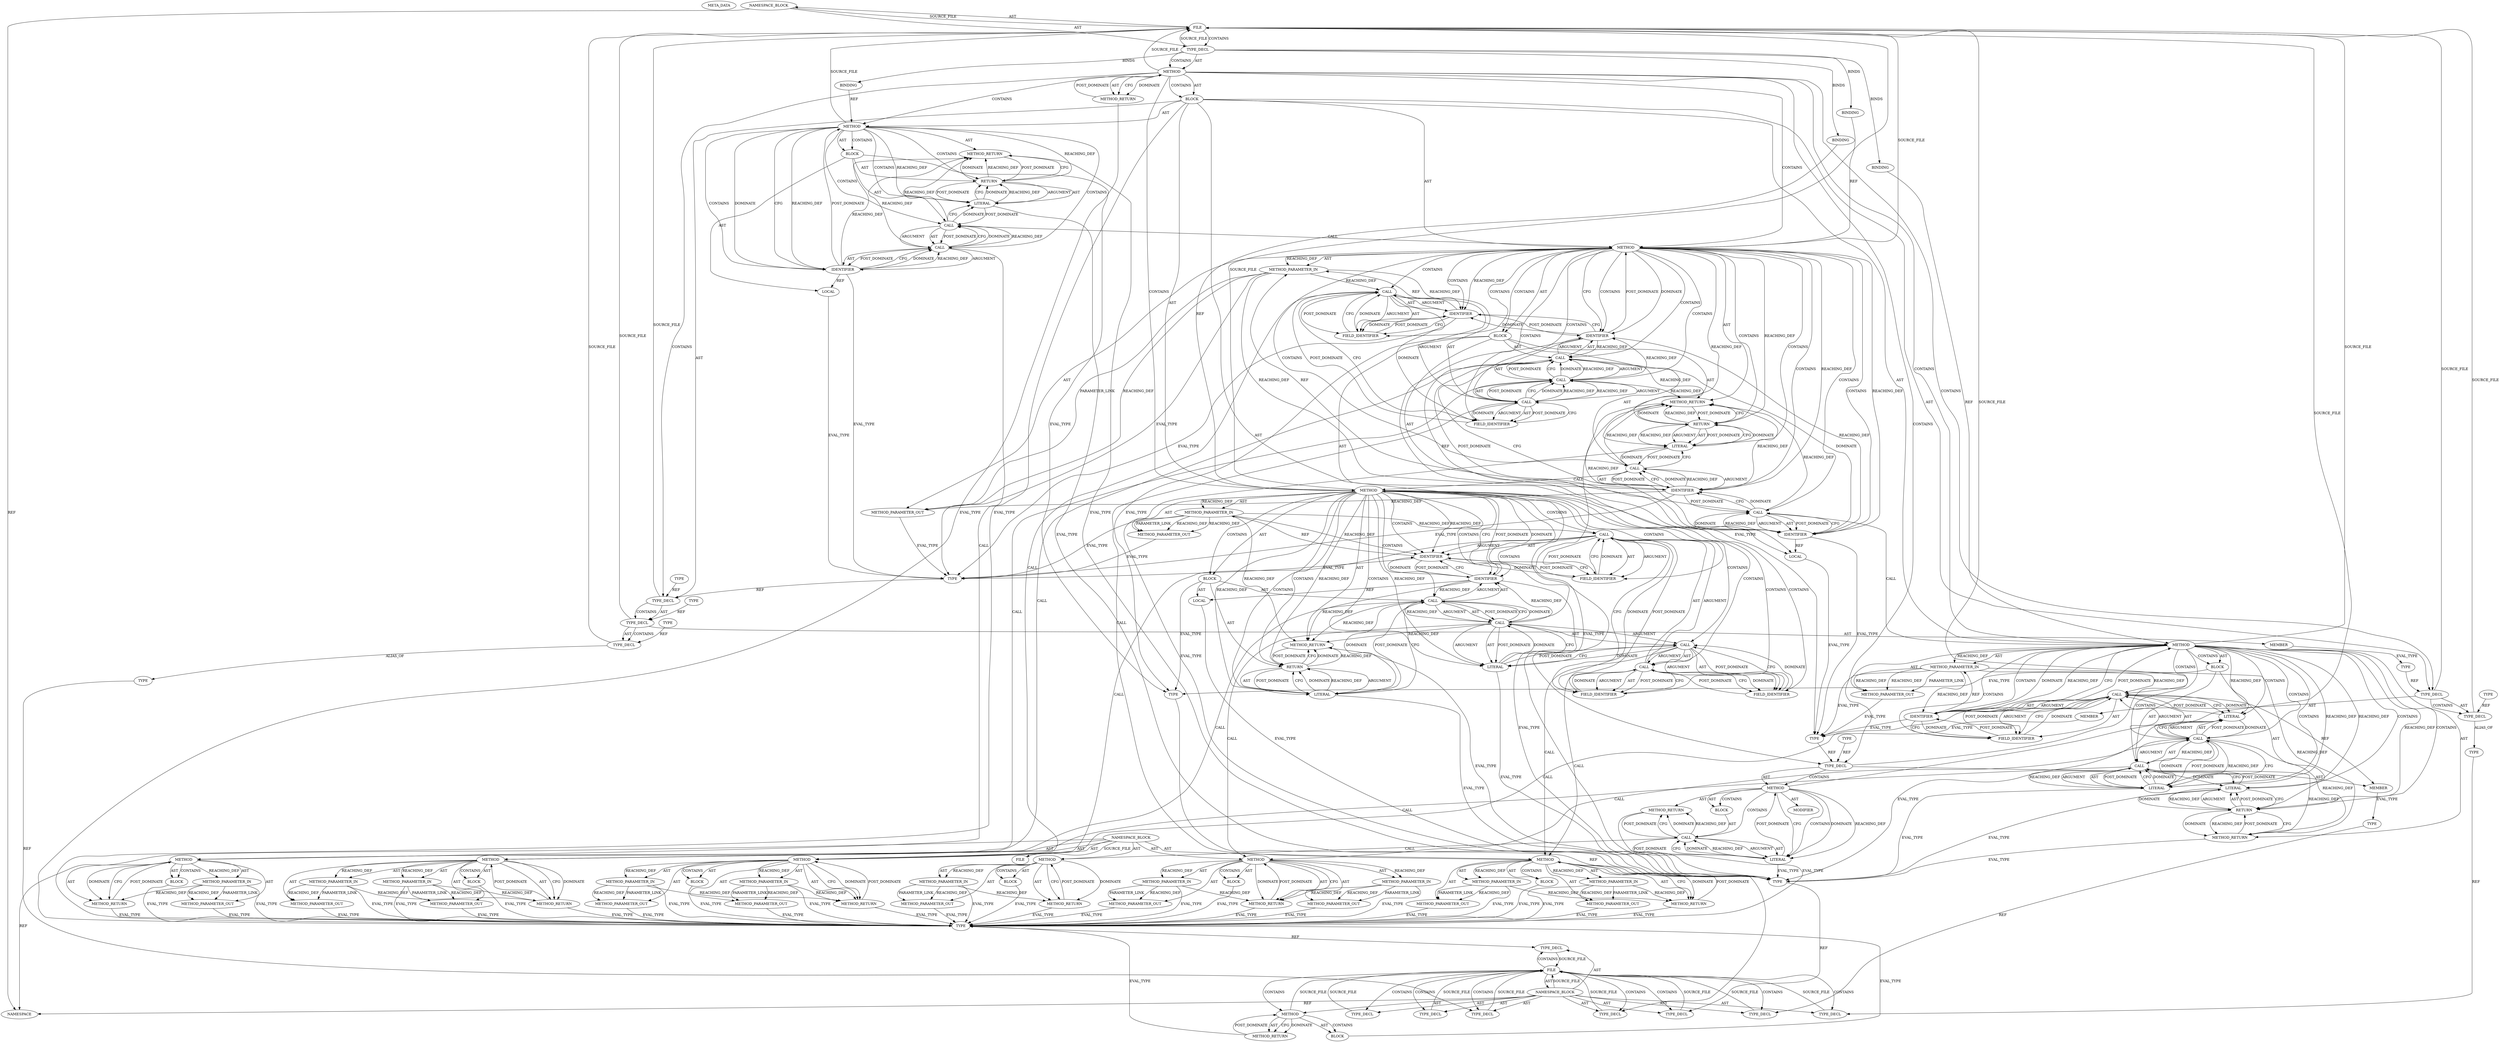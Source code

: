 digraph {
  1 [label=META_DATA LANGUAGE="NEWC" ROOT="/app/slicing-snapvuln/my-everything/joern_test/make" VERSION="0.1" OVERLAYS="base;controlflow;typerel;callgraph;dataflowOss"]
  2 [label=NAMESPACE_BLOCK ORDER=1 CODE="<empty>" FULL_NAME="<global>" FILENAME="<unknown>" NAME="<global>"]
  3 [label=FILE ORDER=0 CODE="<empty>" CONTENT="<empty>" NAME="struct_test.c"]
  4 [label=NAMESPACE_BLOCK ORDER=1 CODE="<empty>" FULL_NAME="struct_test.c:<global>" FILENAME="struct_test.c" NAME="<global>"]
  5 [label=TYPE_DECL AST_PARENT_TYPE="NAMESPACE_BLOCK" AST_PARENT_FULL_NAME="struct_test.c:<global>" ORDER=1 CODE="<global>" COLUMN_NUMBER=1 FULL_NAME="struct_test.c:<global>" LINE_NUMBER=1 IS_EXTERNAL=false FILENAME="struct_test.c" NAME="<global>"]
  6 [label=METHOD COLUMN_NUMBER=1 LINE_NUMBER=1 COLUMN_NUMBER_END=1 IS_EXTERNAL=false SIGNATURE="" NAME="<global>" AST_PARENT_TYPE="TYPE_DECL" AST_PARENT_FULL_NAME="struct_test.c:<global>" ORDER=1 CODE="<global>" FULL_NAME="struct_test.c:<global>" LINE_NUMBER_END=36 FILENAME="struct_test.c"]
  7 [label=BLOCK ORDER=1 ARGUMENT_INDEX=-1 CODE="<empty>" COLUMN_NUMBER=1 LINE_NUMBER=1 TYPE_FULL_NAME="ANY"]
  8 [label=TYPE_DECL AST_PARENT_TYPE="" AST_PARENT_FULL_NAME="" ORDER=1 CODE="struct ceph_frame_desc {
    int fd_lens[10];
}" COLUMN_NUMBER=1 FULL_NAME="ceph_frame_desc" LINE_NUMBER=1 IS_EXTERNAL=false FILENAME="struct_test.c" NAME="ceph_frame_desc"]
  9 [label=MEMBER AST_PARENT_TYPE="<empty>" AST_PARENT_FULL_NAME="<empty>" ORDER=1 CODE="fd_lens[10]" COLUMN_NUMBER=9 LINE_NUMBER=2 TYPE_FULL_NAME="int[10]" NAME="fd_lens"]
  10 [label=METHOD AST_PARENT_TYPE="<empty>" AST_PARENT_FULL_NAME="<empty>" ORDER=2 CODE="<empty>" COLUMN_NUMBER=1 FULL_NAME="ceph_frame_desc:<clinit>" LINE_NUMBER=1 IS_EXTERNAL=false FILENAME="struct_test.c" SIGNATURE="" NAME="<clinit>"]
  11 [label=BLOCK ORDER=1 ARGUMENT_INDEX=-1 CODE="<empty>" TYPE_FULL_NAME="<empty>"]
  12 [label=CALL ORDER=1 ARGUMENT_INDEX=-1 CODE="fd_lens[10]" COLUMN_NUMBER=9 METHOD_FULL_NAME="<operator>.arrayInitializer" LINE_NUMBER=2 TYPE_FULL_NAME="<empty>" DISPATCH_TYPE="STATIC_DISPATCH" SIGNATURE="" NAME="<operator>.arrayInitializer"]
  13 [label=LITERAL ORDER=1 ARGUMENT_INDEX=1 CODE="10" COLUMN_NUMBER=17 LINE_NUMBER=2 TYPE_FULL_NAME="int"]
  14 [label=MODIFIER ORDER=2 CODE="<empty>" MODIFIER_TYPE="STATIC"]
  15 [label=METHOD_RETURN ORDER=3 CODE="RET" TYPE_FULL_NAME="ANY" EVALUATION_STRATEGY="BY_VALUE"]
  16 [label=TYPE_DECL AST_PARENT_TYPE="" AST_PARENT_FULL_NAME="" ORDER=2 CODE="struct ceph_connection_v2_info {
    struct ceph_frame_desc in_desc;
}" COLUMN_NUMBER=1 FULL_NAME="ceph_connection_v2_info" LINE_NUMBER=5 IS_EXTERNAL=false FILENAME="struct_test.c" NAME="ceph_connection_v2_info"]
  17 [label=TYPE_DECL AST_PARENT_TYPE="" AST_PARENT_FULL_NAME="" ORDER=1 CODE="struct ceph_frame_desc" COLUMN_NUMBER=5 FULL_NAME="ceph_connection_v2_info.ceph_frame_desc" LINE_NUMBER=6 ALIAS_TYPE_FULL_NAME="in_desc" IS_EXTERNAL=false FILENAME="struct_test.c" NAME="ceph_frame_desc"]
  18 [label=MEMBER AST_PARENT_TYPE="<empty>" AST_PARENT_FULL_NAME="<empty>" ORDER=2 CODE="in_desc" COLUMN_NUMBER=28 LINE_NUMBER=6 TYPE_FULL_NAME="ceph_frame_desc" NAME="in_desc"]
  19 [label=TYPE_DECL AST_PARENT_TYPE="" AST_PARENT_FULL_NAME="" ORDER=3 CODE="struct ceph_connection {
    union {
        struct ceph_connection_v2_info v2;
    };
}" COLUMN_NUMBER=1 FULL_NAME="ceph_connection" LINE_NUMBER=9 IS_EXTERNAL=false FILENAME="struct_test.c" NAME="ceph_connection"]
  20 [label=TYPE_DECL AST_PARENT_TYPE="" AST_PARENT_FULL_NAME="" ORDER=1 CODE="union {
        struct ceph_connection_v2_info v2;
    }" COLUMN_NUMBER=5 FULL_NAME="ceph_connection.anonymous_composite_type_0" LINE_NUMBER=10 IS_EXTERNAL=false FILENAME="struct_test.c" NAME="ceph_connection.anonymous_composite_type_0"]
  21 [label=TYPE_DECL AST_PARENT_TYPE="" AST_PARENT_FULL_NAME="" ORDER=1 CODE="struct ceph_connection_v2_info" COLUMN_NUMBER=9 FULL_NAME="ceph_connection.anonymous_composite_type_1.ceph_connection_v2_info" LINE_NUMBER=11 ALIAS_TYPE_FULL_NAME="v2" IS_EXTERNAL=false FILENAME="struct_test.c" NAME="ceph_connection_v2_info"]
  22 [label=MEMBER AST_PARENT_TYPE="<empty>" AST_PARENT_FULL_NAME="<empty>" ORDER=2 CODE="v2" COLUMN_NUMBER=40 LINE_NUMBER=11 TYPE_FULL_NAME="ceph_connection_v2_info" NAME="v2"]
  23 [label=METHOD COLUMN_NUMBER=1 LINE_NUMBER=15 COLUMN_NUMBER_END=1 IS_EXTERNAL=false SIGNATURE="int decode_preamble (ceph_frame_desc*)" NAME="decode_preamble" AST_PARENT_TYPE="TYPE_DECL" AST_PARENT_FULL_NAME="struct_test.c:<global>" ORDER=4 CODE="static int decode_preamble(struct ceph_frame_desc *desc) {
    desc->fd_lens[0] = 0;
    return 0;
}" FULL_NAME="decode_preamble" LINE_NUMBER_END=18 FILENAME="struct_test.c"]
  24 [label=METHOD_PARAMETER_IN ORDER=1 CODE="struct ceph_frame_desc *desc" IS_VARIADIC=false COLUMN_NUMBER=28 LINE_NUMBER=15 TYPE_FULL_NAME="ceph_frame_desc*" EVALUATION_STRATEGY="BY_VALUE" INDEX=1 NAME="desc"]
  25 [label=BLOCK ORDER=2 ARGUMENT_INDEX=-1 CODE="{
    desc->fd_lens[0] = 0;
    return 0;
}" COLUMN_NUMBER=58 LINE_NUMBER=15 TYPE_FULL_NAME="void"]
  26 [label=CALL ORDER=1 ARGUMENT_INDEX=-1 CODE="desc->fd_lens[0] = 0" COLUMN_NUMBER=5 METHOD_FULL_NAME="<operator>.assignment" LINE_NUMBER=16 TYPE_FULL_NAME="<empty>" DISPATCH_TYPE="STATIC_DISPATCH" SIGNATURE="" NAME="<operator>.assignment"]
  27 [label=CALL ORDER=1 ARGUMENT_INDEX=1 CODE="desc->fd_lens[0]" COLUMN_NUMBER=5 METHOD_FULL_NAME="<operator>.indirectIndexAccess" LINE_NUMBER=16 TYPE_FULL_NAME="<empty>" DISPATCH_TYPE="STATIC_DISPATCH" SIGNATURE="" NAME="<operator>.indirectIndexAccess"]
  28 [label=CALL ORDER=1 ARGUMENT_INDEX=1 CODE="desc->fd_lens" COLUMN_NUMBER=5 METHOD_FULL_NAME="<operator>.indirectFieldAccess" LINE_NUMBER=16 TYPE_FULL_NAME="<empty>" DISPATCH_TYPE="STATIC_DISPATCH" SIGNATURE="" NAME="<operator>.indirectFieldAccess"]
  29 [label=IDENTIFIER ORDER=1 ARGUMENT_INDEX=1 CODE="desc" COLUMN_NUMBER=5 LINE_NUMBER=16 TYPE_FULL_NAME="ceph_frame_desc*" NAME="desc"]
  30 [label=FIELD_IDENTIFIER ORDER=2 ARGUMENT_INDEX=2 CODE="fd_lens" COLUMN_NUMBER=5 LINE_NUMBER=16 CANONICAL_NAME="fd_lens"]
  31 [label=LITERAL ORDER=2 ARGUMENT_INDEX=2 CODE="0" COLUMN_NUMBER=19 LINE_NUMBER=16 TYPE_FULL_NAME="int"]
  32 [label=LITERAL ORDER=2 ARGUMENT_INDEX=2 CODE="0" COLUMN_NUMBER=24 LINE_NUMBER=16 TYPE_FULL_NAME="int"]
  33 [label=RETURN ORDER=2 ARGUMENT_INDEX=-1 CODE="return 0;" COLUMN_NUMBER=5 LINE_NUMBER=17]
  34 [label=LITERAL ORDER=1 ARGUMENT_INDEX=-1 CODE="0" COLUMN_NUMBER=12 LINE_NUMBER=17 TYPE_FULL_NAME="int"]
  35 [label=METHOD_RETURN ORDER=3 CODE="RET" COLUMN_NUMBER=1 LINE_NUMBER=15 TYPE_FULL_NAME="int" EVALUATION_STRATEGY="BY_VALUE"]
  36 [label=BINDING METHOD_FULL_NAME="decode_preamble" SIGNATURE="int decode_preamble (ceph_frame_desc*)" NAME="decode_preamble"]
  37 [label=METHOD COLUMN_NUMBER=1 LINE_NUMBER=20 COLUMN_NUMBER_END=1 IS_EXTERNAL=false SIGNATURE="int prepare_read_control (ceph_connection*)" NAME="prepare_read_control" AST_PARENT_TYPE="TYPE_DECL" AST_PARENT_FULL_NAME="struct_test.c:<global>" ORDER=5 CODE="static int prepare_read_control(struct ceph_connection *con) {
    int ctrl_len = con->v2.in_desc.fd_lens[0];
    return 0;
}" FULL_NAME="prepare_read_control" LINE_NUMBER_END=23 FILENAME="struct_test.c"]
  38 [label=METHOD_PARAMETER_IN ORDER=1 CODE="struct ceph_connection *con" IS_VARIADIC=false COLUMN_NUMBER=33 LINE_NUMBER=20 TYPE_FULL_NAME="ceph_connection*" EVALUATION_STRATEGY="BY_VALUE" INDEX=1 NAME="con"]
  39 [label=BLOCK ORDER=2 ARGUMENT_INDEX=-1 CODE="{
    int ctrl_len = con->v2.in_desc.fd_lens[0];
    return 0;
}" COLUMN_NUMBER=62 LINE_NUMBER=20 TYPE_FULL_NAME="void"]
  40 [label=LOCAL ORDER=1 CODE="int ctrl_len" COLUMN_NUMBER=9 LINE_NUMBER=21 TYPE_FULL_NAME="int" NAME="ctrl_len"]
  41 [label=CALL ORDER=2 ARGUMENT_INDEX=-1 CODE="ctrl_len = con->v2.in_desc.fd_lens[0]" COLUMN_NUMBER=9 METHOD_FULL_NAME="<operator>.assignment" LINE_NUMBER=21 TYPE_FULL_NAME="<empty>" DISPATCH_TYPE="STATIC_DISPATCH" SIGNATURE="" NAME="<operator>.assignment"]
  42 [label=IDENTIFIER ORDER=1 ARGUMENT_INDEX=1 CODE="ctrl_len" COLUMN_NUMBER=9 LINE_NUMBER=21 TYPE_FULL_NAME="int" NAME="ctrl_len"]
  43 [label=CALL ORDER=2 ARGUMENT_INDEX=2 CODE="con->v2.in_desc.fd_lens[0]" COLUMN_NUMBER=20 METHOD_FULL_NAME="<operator>.indirectIndexAccess" LINE_NUMBER=21 TYPE_FULL_NAME="<empty>" DISPATCH_TYPE="STATIC_DISPATCH" SIGNATURE="" NAME="<operator>.indirectIndexAccess"]
  44 [label=CALL ORDER=1 ARGUMENT_INDEX=1 CODE="con->v2.in_desc.fd_lens" COLUMN_NUMBER=20 METHOD_FULL_NAME="<operator>.fieldAccess" LINE_NUMBER=21 TYPE_FULL_NAME="<empty>" DISPATCH_TYPE="STATIC_DISPATCH" SIGNATURE="" NAME="<operator>.fieldAccess"]
  45 [label=CALL ORDER=1 ARGUMENT_INDEX=1 CODE="con->v2.in_desc" COLUMN_NUMBER=20 METHOD_FULL_NAME="<operator>.fieldAccess" LINE_NUMBER=21 TYPE_FULL_NAME="<empty>" DISPATCH_TYPE="STATIC_DISPATCH" SIGNATURE="" NAME="<operator>.fieldAccess"]
  46 [label=CALL ORDER=1 ARGUMENT_INDEX=1 CODE="con->v2" COLUMN_NUMBER=20 METHOD_FULL_NAME="<operator>.indirectFieldAccess" LINE_NUMBER=21 TYPE_FULL_NAME="<empty>" DISPATCH_TYPE="STATIC_DISPATCH" SIGNATURE="" NAME="<operator>.indirectFieldAccess"]
  47 [label=IDENTIFIER ORDER=1 ARGUMENT_INDEX=1 CODE="con" COLUMN_NUMBER=20 LINE_NUMBER=21 TYPE_FULL_NAME="ceph_connection*" NAME="con"]
  48 [label=FIELD_IDENTIFIER ORDER=2 ARGUMENT_INDEX=2 CODE="v2" COLUMN_NUMBER=20 LINE_NUMBER=21 CANONICAL_NAME="v2"]
  49 [label=FIELD_IDENTIFIER ORDER=2 ARGUMENT_INDEX=2 CODE="in_desc" COLUMN_NUMBER=20 LINE_NUMBER=21 CANONICAL_NAME="in_desc"]
  50 [label=FIELD_IDENTIFIER ORDER=2 ARGUMENT_INDEX=2 CODE="fd_lens" COLUMN_NUMBER=20 LINE_NUMBER=21 CANONICAL_NAME="fd_lens"]
  51 [label=LITERAL ORDER=2 ARGUMENT_INDEX=2 CODE="0" COLUMN_NUMBER=44 LINE_NUMBER=21 TYPE_FULL_NAME="int"]
  52 [label=RETURN ORDER=3 ARGUMENT_INDEX=-1 CODE="return 0;" COLUMN_NUMBER=5 LINE_NUMBER=22]
  53 [label=LITERAL ORDER=1 ARGUMENT_INDEX=-1 CODE="0" COLUMN_NUMBER=12 LINE_NUMBER=22 TYPE_FULL_NAME="int"]
  54 [label=METHOD_RETURN ORDER=3 CODE="RET" COLUMN_NUMBER=1 LINE_NUMBER=20 TYPE_FULL_NAME="int" EVALUATION_STRATEGY="BY_VALUE"]
  55 [label=BINDING METHOD_FULL_NAME="prepare_read_control" SIGNATURE="int prepare_read_control (ceph_connection*)" NAME="prepare_read_control"]
  56 [label=METHOD COLUMN_NUMBER=1 LINE_NUMBER=25 COLUMN_NUMBER_END=1 IS_EXTERNAL=false SIGNATURE="int handle_preamble (ceph_connection*)" NAME="handle_preamble" AST_PARENT_TYPE="TYPE_DECL" AST_PARENT_FULL_NAME="struct_test.c:<global>" ORDER=6 CODE="static int handle_preamble(struct ceph_connection *con) {
    struct ceph_frame_desc *desc = &con->v2.in_desc;
    decode_preamble(desc); 
    prepare_read_control(con);
    return 0;
}" FULL_NAME="handle_preamble" LINE_NUMBER_END=30 FILENAME="struct_test.c"]
  57 [label=METHOD_PARAMETER_IN ORDER=1 CODE="struct ceph_connection *con" IS_VARIADIC=false COLUMN_NUMBER=28 LINE_NUMBER=25 TYPE_FULL_NAME="ceph_connection*" EVALUATION_STRATEGY="BY_VALUE" INDEX=1 NAME="con"]
  58 [label=BLOCK ORDER=2 ARGUMENT_INDEX=-1 CODE="{
    struct ceph_frame_desc *desc = &con->v2.in_desc;
    decode_preamble(desc); 
    prepare_read_control(con);
    return 0;
}" COLUMN_NUMBER=57 LINE_NUMBER=25 TYPE_FULL_NAME="void"]
  59 [label=LOCAL ORDER=1 CODE="struct ceph_frame_desc* desc" COLUMN_NUMBER=28 LINE_NUMBER=26 TYPE_FULL_NAME="ceph_frame_desc*" NAME="desc"]
  60 [label=CALL ORDER=2 ARGUMENT_INDEX=-1 CODE="*desc = &con->v2.in_desc" COLUMN_NUMBER=28 METHOD_FULL_NAME="<operator>.assignment" LINE_NUMBER=26 TYPE_FULL_NAME="<empty>" DISPATCH_TYPE="STATIC_DISPATCH" SIGNATURE="" NAME="<operator>.assignment"]
  61 [label=IDENTIFIER ORDER=1 ARGUMENT_INDEX=1 CODE="desc" COLUMN_NUMBER=29 LINE_NUMBER=26 TYPE_FULL_NAME="ceph_frame_desc*" NAME="desc"]
  62 [label=CALL ORDER=2 ARGUMENT_INDEX=2 CODE="&con->v2.in_desc" COLUMN_NUMBER=36 METHOD_FULL_NAME="<operator>.addressOf" LINE_NUMBER=26 TYPE_FULL_NAME="<empty>" DISPATCH_TYPE="STATIC_DISPATCH" SIGNATURE="" NAME="<operator>.addressOf"]
  63 [label=CALL ORDER=1 ARGUMENT_INDEX=1 CODE="con->v2.in_desc" COLUMN_NUMBER=37 METHOD_FULL_NAME="<operator>.fieldAccess" LINE_NUMBER=26 TYPE_FULL_NAME="<empty>" DISPATCH_TYPE="STATIC_DISPATCH" SIGNATURE="" NAME="<operator>.fieldAccess"]
  64 [label=CALL ORDER=1 ARGUMENT_INDEX=1 CODE="con->v2" COLUMN_NUMBER=37 METHOD_FULL_NAME="<operator>.indirectFieldAccess" LINE_NUMBER=26 TYPE_FULL_NAME="<empty>" DISPATCH_TYPE="STATIC_DISPATCH" SIGNATURE="" NAME="<operator>.indirectFieldAccess"]
  65 [label=IDENTIFIER ORDER=1 ARGUMENT_INDEX=1 CODE="con" COLUMN_NUMBER=37 LINE_NUMBER=26 TYPE_FULL_NAME="ceph_connection*" NAME="con"]
  66 [label=FIELD_IDENTIFIER ORDER=2 ARGUMENT_INDEX=2 CODE="v2" COLUMN_NUMBER=37 LINE_NUMBER=26 CANONICAL_NAME="v2"]
  67 [label=FIELD_IDENTIFIER ORDER=2 ARGUMENT_INDEX=2 CODE="in_desc" COLUMN_NUMBER=37 LINE_NUMBER=26 CANONICAL_NAME="in_desc"]
  68 [label=CALL ORDER=3 ARGUMENT_INDEX=-1 CODE="decode_preamble(desc)" COLUMN_NUMBER=5 METHOD_FULL_NAME="decode_preamble" LINE_NUMBER=27 TYPE_FULL_NAME="<empty>" DISPATCH_TYPE="STATIC_DISPATCH" SIGNATURE="" NAME="decode_preamble"]
  69 [label=IDENTIFIER ORDER=1 ARGUMENT_INDEX=1 CODE="desc" COLUMN_NUMBER=21 LINE_NUMBER=27 TYPE_FULL_NAME="ceph_frame_desc*" NAME="desc"]
  70 [label=CALL ORDER=4 ARGUMENT_INDEX=-1 CODE="prepare_read_control(con)" COLUMN_NUMBER=5 METHOD_FULL_NAME="prepare_read_control" LINE_NUMBER=28 TYPE_FULL_NAME="<empty>" DISPATCH_TYPE="STATIC_DISPATCH" SIGNATURE="" NAME="prepare_read_control"]
  71 [label=IDENTIFIER ORDER=1 ARGUMENT_INDEX=1 CODE="con" COLUMN_NUMBER=26 LINE_NUMBER=28 TYPE_FULL_NAME="ceph_connection*" NAME="con"]
  72 [label=RETURN ORDER=5 ARGUMENT_INDEX=-1 CODE="return 0;" COLUMN_NUMBER=5 LINE_NUMBER=29]
  73 [label=LITERAL ORDER=1 ARGUMENT_INDEX=-1 CODE="0" COLUMN_NUMBER=12 LINE_NUMBER=29 TYPE_FULL_NAME="int"]
  74 [label=METHOD_RETURN ORDER=3 CODE="RET" COLUMN_NUMBER=1 LINE_NUMBER=25 TYPE_FULL_NAME="int" EVALUATION_STRATEGY="BY_VALUE"]
  75 [label=BINDING METHOD_FULL_NAME="handle_preamble" SIGNATURE="int handle_preamble (ceph_connection*)" NAME="handle_preamble"]
  76 [label=METHOD COLUMN_NUMBER=1 LINE_NUMBER=32 COLUMN_NUMBER_END=1 IS_EXTERNAL=false SIGNATURE="int main ()" NAME="main" AST_PARENT_TYPE="TYPE_DECL" AST_PARENT_FULL_NAME="struct_test.c:<global>" ORDER=7 CODE="int main() {
    struct ceph_connection con;
    handle_preamble(&con);
    return 0;
}" FULL_NAME="main" LINE_NUMBER_END=36 FILENAME="struct_test.c"]
  77 [label=BLOCK ORDER=1 ARGUMENT_INDEX=-1 CODE="{
    struct ceph_connection con;
    handle_preamble(&con);
    return 0;
}" COLUMN_NUMBER=12 LINE_NUMBER=32 TYPE_FULL_NAME="void"]
  78 [label=LOCAL ORDER=1 CODE="struct ceph_connection con" COLUMN_NUMBER=28 LINE_NUMBER=33 TYPE_FULL_NAME="ceph_connection" NAME="con"]
  79 [label=CALL ORDER=2 ARGUMENT_INDEX=-1 CODE="handle_preamble(&con)" COLUMN_NUMBER=5 METHOD_FULL_NAME="handle_preamble" LINE_NUMBER=34 TYPE_FULL_NAME="<empty>" DISPATCH_TYPE="STATIC_DISPATCH" SIGNATURE="" NAME="handle_preamble"]
  80 [label=CALL ORDER=1 ARGUMENT_INDEX=1 CODE="&con" COLUMN_NUMBER=21 METHOD_FULL_NAME="<operator>.addressOf" LINE_NUMBER=34 TYPE_FULL_NAME="<empty>" DISPATCH_TYPE="STATIC_DISPATCH" SIGNATURE="" NAME="<operator>.addressOf"]
  81 [label=IDENTIFIER ORDER=1 ARGUMENT_INDEX=1 CODE="con" COLUMN_NUMBER=22 LINE_NUMBER=34 TYPE_FULL_NAME="ceph_connection" NAME="con"]
  82 [label=RETURN ORDER=3 ARGUMENT_INDEX=-1 CODE="return 0;" COLUMN_NUMBER=5 LINE_NUMBER=35]
  83 [label=LITERAL ORDER=1 ARGUMENT_INDEX=-1 CODE="0" COLUMN_NUMBER=12 LINE_NUMBER=35 TYPE_FULL_NAME="int"]
  84 [label=METHOD_RETURN ORDER=2 CODE="RET" COLUMN_NUMBER=1 LINE_NUMBER=32 TYPE_FULL_NAME="int" EVALUATION_STRATEGY="BY_VALUE"]
  85 [label=BINDING METHOD_FULL_NAME="main" SIGNATURE="int main ()" NAME="main"]
  86 [label=METHOD_RETURN ORDER=2 CODE="RET" COLUMN_NUMBER=1 LINE_NUMBER=1 TYPE_FULL_NAME="ANY" EVALUATION_STRATEGY="BY_VALUE"]
  87 [label=TYPE FULL_NAME="ANY" NAME="ANY" TYPE_DECL_FULL_NAME="ANY"]
  88 [label=TYPE FULL_NAME="ceph_connection" NAME="ceph_connection" TYPE_DECL_FULL_NAME="ceph_connection"]
  89 [label=TYPE FULL_NAME="ceph_connection*" NAME="ceph_connection*" TYPE_DECL_FULL_NAME="ceph_connection*"]
  90 [label=TYPE FULL_NAME="ceph_connection.anonymous_composite_type_0" NAME="anonymous_composite_type_0" TYPE_DECL_FULL_NAME="ceph_connection.anonymous_composite_type_0"]
  91 [label=TYPE FULL_NAME="ceph_connection.anonymous_composite_type_1.ceph_connection_v2_info" NAME="ceph_connection_v2_info" TYPE_DECL_FULL_NAME="ceph_connection.anonymous_composite_type_1.ceph_connection_v2_info"]
  92 [label=TYPE FULL_NAME="ceph_connection_v2_info" NAME="ceph_connection_v2_info" TYPE_DECL_FULL_NAME="ceph_connection_v2_info"]
  93 [label=TYPE FULL_NAME="ceph_connection_v2_info.ceph_frame_desc" NAME="ceph_frame_desc" TYPE_DECL_FULL_NAME="ceph_connection_v2_info.ceph_frame_desc"]
  94 [label=TYPE FULL_NAME="ceph_frame_desc" NAME="ceph_frame_desc" TYPE_DECL_FULL_NAME="ceph_frame_desc"]
  95 [label=TYPE FULL_NAME="ceph_frame_desc*" NAME="ceph_frame_desc*" TYPE_DECL_FULL_NAME="ceph_frame_desc*"]
  96 [label=TYPE FULL_NAME="in_desc" NAME="in_desc" TYPE_DECL_FULL_NAME="in_desc"]
  97 [label=TYPE FULL_NAME="int" NAME="int" TYPE_DECL_FULL_NAME="int"]
  98 [label=TYPE FULL_NAME="int[10]" NAME="int[10]" TYPE_DECL_FULL_NAME="int[10]"]
  99 [label=TYPE FULL_NAME="v2" NAME="v2" TYPE_DECL_FULL_NAME="v2"]
  100 [label=TYPE FULL_NAME="void" NAME="void" TYPE_DECL_FULL_NAME="void"]
  101 [label=TYPE_DECL AST_PARENT_TYPE="NAMESPACE_BLOCK" AST_PARENT_FULL_NAME="<includes>:<global>" ORDER=-1 CODE="ANY" FULL_NAME="ANY" IS_EXTERNAL=true FILENAME="<includes>" NAME="ANY"]
  102 [label=TYPE_DECL AST_PARENT_TYPE="NAMESPACE_BLOCK" AST_PARENT_FULL_NAME="<includes>:<global>" ORDER=-1 CODE="ceph_connection*" FULL_NAME="ceph_connection*" IS_EXTERNAL=true FILENAME="<includes>" NAME="ceph_connection*"]
  103 [label=TYPE_DECL AST_PARENT_TYPE="NAMESPACE_BLOCK" AST_PARENT_FULL_NAME="<includes>:<global>" ORDER=-1 CODE="ceph_frame_desc*" FULL_NAME="ceph_frame_desc*" IS_EXTERNAL=true FILENAME="<includes>" NAME="ceph_frame_desc*"]
  104 [label=TYPE_DECL AST_PARENT_TYPE="NAMESPACE_BLOCK" AST_PARENT_FULL_NAME="<includes>:<global>" ORDER=-1 CODE="in_desc" FULL_NAME="in_desc" IS_EXTERNAL=true FILENAME="<includes>" NAME="in_desc"]
  105 [label=TYPE_DECL AST_PARENT_TYPE="NAMESPACE_BLOCK" AST_PARENT_FULL_NAME="<includes>:<global>" ORDER=-1 CODE="int" FULL_NAME="int" IS_EXTERNAL=true FILENAME="<includes>" NAME="int"]
  106 [label=TYPE_DECL AST_PARENT_TYPE="NAMESPACE_BLOCK" AST_PARENT_FULL_NAME="<includes>:<global>" ORDER=-1 CODE="int[10]" FULL_NAME="int[10]" IS_EXTERNAL=true FILENAME="<includes>" NAME="int[10]"]
  107 [label=TYPE_DECL AST_PARENT_TYPE="NAMESPACE_BLOCK" AST_PARENT_FULL_NAME="<includes>:<global>" ORDER=-1 CODE="v2" FULL_NAME="v2" IS_EXTERNAL=true FILENAME="<includes>" NAME="v2"]
  108 [label=TYPE_DECL AST_PARENT_TYPE="NAMESPACE_BLOCK" AST_PARENT_FULL_NAME="<includes>:<global>" ORDER=-1 CODE="void" FULL_NAME="void" IS_EXTERNAL=true FILENAME="<includes>" NAME="void"]
  109 [label=FILE ORDER=1 CODE="<empty>" CONTENT="<empty>" NAME="<includes>"]
  110 [label=NAMESPACE_BLOCK ORDER=1 CODE="<empty>" FULL_NAME="<includes>:<global>" FILENAME="<includes>" NAME="<global>"]
  111 [label=METHOD AST_PARENT_TYPE="NAMESPACE_BLOCK" AST_PARENT_FULL_NAME="<includes>:<global>" ORDER=1 CODE="<global>" FULL_NAME="<includes>:<global>" LINE_NUMBER=1 IS_EXTERNAL=false FILENAME="<includes>" SIGNATURE="" NAME="<global>"]
  112 [label=BLOCK ORDER=1 ARGUMENT_INDEX=-1 CODE="<empty>" TYPE_FULL_NAME="ANY"]
  113 [label=METHOD_RETURN ORDER=2 CODE="RET" TYPE_FULL_NAME="ANY" EVALUATION_STRATEGY="BY_VALUE"]
  115 [label=FILE ORDER=0 CODE="<empty>" CONTENT="<empty>" NAME="<unknown>"]
  116 [label=NAMESPACE ORDER=-1 CODE="<empty>" NAME="<global>"]
  117 [label=METHOD AST_PARENT_TYPE="NAMESPACE_BLOCK" AST_PARENT_FULL_NAME="<global>" ORDER=0 CODE="<empty>" FULL_NAME="<operator>.arrayInitializer" IS_EXTERNAL=true FILENAME="<empty>" SIGNATURE="" NAME="<operator>.arrayInitializer"]
  118 [label=METHOD_PARAMETER_IN ORDER=1 CODE="p1" IS_VARIADIC=false TYPE_FULL_NAME="ANY" EVALUATION_STRATEGY="BY_VALUE" INDEX=1 NAME="p1"]
  119 [label=BLOCK ORDER=1 ARGUMENT_INDEX=1 CODE="<empty>" TYPE_FULL_NAME="ANY"]
  120 [label=METHOD_RETURN ORDER=2 CODE="RET" TYPE_FULL_NAME="ANY" EVALUATION_STRATEGY="BY_VALUE"]
  121 [label=METHOD AST_PARENT_TYPE="NAMESPACE_BLOCK" AST_PARENT_FULL_NAME="<global>" ORDER=0 CODE="<empty>" FULL_NAME="<operator>.assignment" IS_EXTERNAL=true FILENAME="<empty>" SIGNATURE="" NAME="<operator>.assignment"]
  122 [label=METHOD_PARAMETER_IN ORDER=1 CODE="p1" IS_VARIADIC=false TYPE_FULL_NAME="ANY" EVALUATION_STRATEGY="BY_VALUE" INDEX=1 NAME="p1"]
  123 [label=METHOD_PARAMETER_IN ORDER=2 CODE="p2" IS_VARIADIC=false TYPE_FULL_NAME="ANY" EVALUATION_STRATEGY="BY_VALUE" INDEX=2 NAME="p2"]
  124 [label=BLOCK ORDER=1 ARGUMENT_INDEX=1 CODE="<empty>" TYPE_FULL_NAME="ANY"]
  125 [label=METHOD_RETURN ORDER=2 CODE="RET" TYPE_FULL_NAME="ANY" EVALUATION_STRATEGY="BY_VALUE"]
  126 [label=METHOD AST_PARENT_TYPE="NAMESPACE_BLOCK" AST_PARENT_FULL_NAME="<global>" ORDER=0 CODE="<empty>" FULL_NAME="<operator>.indirectIndexAccess" IS_EXTERNAL=true FILENAME="<empty>" SIGNATURE="" NAME="<operator>.indirectIndexAccess"]
  127 [label=METHOD_PARAMETER_IN ORDER=1 CODE="p1" IS_VARIADIC=false TYPE_FULL_NAME="ANY" EVALUATION_STRATEGY="BY_VALUE" INDEX=1 NAME="p1"]
  128 [label=METHOD_PARAMETER_IN ORDER=2 CODE="p2" IS_VARIADIC=false TYPE_FULL_NAME="ANY" EVALUATION_STRATEGY="BY_VALUE" INDEX=2 NAME="p2"]
  129 [label=BLOCK ORDER=1 ARGUMENT_INDEX=1 CODE="<empty>" TYPE_FULL_NAME="ANY"]
  130 [label=METHOD_RETURN ORDER=2 CODE="RET" TYPE_FULL_NAME="ANY" EVALUATION_STRATEGY="BY_VALUE"]
  131 [label=METHOD AST_PARENT_TYPE="NAMESPACE_BLOCK" AST_PARENT_FULL_NAME="<global>" ORDER=0 CODE="<empty>" FULL_NAME="<operator>.indirectFieldAccess" IS_EXTERNAL=true FILENAME="<empty>" SIGNATURE="" NAME="<operator>.indirectFieldAccess"]
  132 [label=METHOD_PARAMETER_IN ORDER=1 CODE="p1" IS_VARIADIC=false TYPE_FULL_NAME="ANY" EVALUATION_STRATEGY="BY_VALUE" INDEX=1 NAME="p1"]
  133 [label=METHOD_PARAMETER_IN ORDER=2 CODE="p2" IS_VARIADIC=false TYPE_FULL_NAME="ANY" EVALUATION_STRATEGY="BY_VALUE" INDEX=2 NAME="p2"]
  134 [label=BLOCK ORDER=1 ARGUMENT_INDEX=1 CODE="<empty>" TYPE_FULL_NAME="ANY"]
  135 [label=METHOD_RETURN ORDER=2 CODE="RET" TYPE_FULL_NAME="ANY" EVALUATION_STRATEGY="BY_VALUE"]
  136 [label=METHOD AST_PARENT_TYPE="NAMESPACE_BLOCK" AST_PARENT_FULL_NAME="<global>" ORDER=0 CODE="<empty>" FULL_NAME="<operator>.fieldAccess" IS_EXTERNAL=true FILENAME="<empty>" SIGNATURE="" NAME="<operator>.fieldAccess"]
  137 [label=METHOD_PARAMETER_IN ORDER=1 CODE="p1" IS_VARIADIC=false TYPE_FULL_NAME="ANY" EVALUATION_STRATEGY="BY_VALUE" INDEX=1 NAME="p1"]
  138 [label=METHOD_PARAMETER_IN ORDER=2 CODE="p2" IS_VARIADIC=false TYPE_FULL_NAME="ANY" EVALUATION_STRATEGY="BY_VALUE" INDEX=2 NAME="p2"]
  139 [label=BLOCK ORDER=1 ARGUMENT_INDEX=1 CODE="<empty>" TYPE_FULL_NAME="ANY"]
  140 [label=METHOD_RETURN ORDER=2 CODE="RET" TYPE_FULL_NAME="ANY" EVALUATION_STRATEGY="BY_VALUE"]
  141 [label=METHOD AST_PARENT_TYPE="NAMESPACE_BLOCK" AST_PARENT_FULL_NAME="<global>" ORDER=0 CODE="<empty>" FULL_NAME="<operator>.addressOf" IS_EXTERNAL=true FILENAME="<empty>" SIGNATURE="" NAME="<operator>.addressOf"]
  142 [label=METHOD_PARAMETER_IN ORDER=1 CODE="p1" IS_VARIADIC=false TYPE_FULL_NAME="ANY" EVALUATION_STRATEGY="BY_VALUE" INDEX=1 NAME="p1"]
  143 [label=BLOCK ORDER=1 ARGUMENT_INDEX=1 CODE="<empty>" TYPE_FULL_NAME="ANY"]
  144 [label=METHOD_RETURN ORDER=2 CODE="RET" TYPE_FULL_NAME="ANY" EVALUATION_STRATEGY="BY_VALUE"]
  145 [label=METHOD_PARAMETER_OUT ORDER=1 CODE="struct ceph_frame_desc *desc" IS_VARIADIC=false COLUMN_NUMBER=28 LINE_NUMBER=15 TYPE_FULL_NAME="ceph_frame_desc*" EVALUATION_STRATEGY="BY_VALUE" INDEX=1 NAME="desc"]
  146 [label=METHOD_PARAMETER_OUT ORDER=1 CODE="struct ceph_connection *con" IS_VARIADIC=false COLUMN_NUMBER=33 LINE_NUMBER=20 TYPE_FULL_NAME="ceph_connection*" EVALUATION_STRATEGY="BY_VALUE" INDEX=1 NAME="con"]
  147 [label=METHOD_PARAMETER_OUT ORDER=1 CODE="struct ceph_connection *con" IS_VARIADIC=false COLUMN_NUMBER=28 LINE_NUMBER=25 TYPE_FULL_NAME="ceph_connection*" EVALUATION_STRATEGY="BY_VALUE" INDEX=1 NAME="con"]
  148 [label=METHOD_PARAMETER_OUT ORDER=1 CODE="p1" IS_VARIADIC=false TYPE_FULL_NAME="ANY" EVALUATION_STRATEGY="BY_VALUE" INDEX=1 NAME="p1"]
  149 [label=METHOD_PARAMETER_OUT ORDER=1 CODE="p1" IS_VARIADIC=false TYPE_FULL_NAME="ANY" EVALUATION_STRATEGY="BY_VALUE" INDEX=1 NAME="p1"]
  150 [label=METHOD_PARAMETER_OUT ORDER=2 CODE="p2" IS_VARIADIC=false TYPE_FULL_NAME="ANY" EVALUATION_STRATEGY="BY_VALUE" INDEX=2 NAME="p2"]
  151 [label=METHOD_PARAMETER_OUT ORDER=1 CODE="p1" IS_VARIADIC=false TYPE_FULL_NAME="ANY" EVALUATION_STRATEGY="BY_VALUE" INDEX=1 NAME="p1"]
  152 [label=METHOD_PARAMETER_OUT ORDER=2 CODE="p2" IS_VARIADIC=false TYPE_FULL_NAME="ANY" EVALUATION_STRATEGY="BY_VALUE" INDEX=2 NAME="p2"]
  153 [label=METHOD_PARAMETER_OUT ORDER=1 CODE="p1" IS_VARIADIC=false TYPE_FULL_NAME="ANY" EVALUATION_STRATEGY="BY_VALUE" INDEX=1 NAME="p1"]
  154 [label=METHOD_PARAMETER_OUT ORDER=2 CODE="p2" IS_VARIADIC=false TYPE_FULL_NAME="ANY" EVALUATION_STRATEGY="BY_VALUE" INDEX=2 NAME="p2"]
  155 [label=METHOD_PARAMETER_OUT ORDER=1 CODE="p1" IS_VARIADIC=false TYPE_FULL_NAME="ANY" EVALUATION_STRATEGY="BY_VALUE" INDEX=1 NAME="p1"]
  156 [label=METHOD_PARAMETER_OUT ORDER=2 CODE="p2" IS_VARIADIC=false TYPE_FULL_NAME="ANY" EVALUATION_STRATEGY="BY_VALUE" INDEX=2 NAME="p2"]
  157 [label=METHOD_PARAMETER_OUT ORDER=1 CODE="p1" IS_VARIADIC=false TYPE_FULL_NAME="ANY" EVALUATION_STRATEGY="BY_VALUE" INDEX=1 NAME="p1"]
  2 -> 117 [label=AST ]
  2 -> 121 [label=AST ]
  2 -> 126 [label=AST ]
  2 -> 131 [label=AST ]
  2 -> 136 [label=AST ]
  2 -> 141 [label=AST ]
  2 -> 116 [label=REF ]
  2 -> 115 [label=SOURCE_FILE ]
  3 -> 4 [label=AST ]
  3 -> 5 [label=CONTAINS ]
  4 -> 5 [label=AST ]
  4 -> 116 [label=REF ]
  4 -> 3 [label=SOURCE_FILE ]
  5 -> 6 [label=AST ]
  5 -> 36 [label=BINDS ]
  5 -> 55 [label=BINDS ]
  5 -> 75 [label=BINDS ]
  5 -> 85 [label=BINDS ]
  5 -> 6 [label=CONTAINS ]
  5 -> 3 [label=SOURCE_FILE ]
  6 -> 7 [label=AST ]
  6 -> 86 [label=AST ]
  6 -> 86 [label=CFG ]
  6 -> 7 [label=CONTAINS ]
  6 -> 8 [label=CONTAINS ]
  6 -> 16 [label=CONTAINS ]
  6 -> 19 [label=CONTAINS ]
  6 -> 23 [label=CONTAINS ]
  6 -> 37 [label=CONTAINS ]
  6 -> 56 [label=CONTAINS ]
  6 -> 76 [label=CONTAINS ]
  6 -> 86 [label=DOMINATE ]
  6 -> 3 [label=SOURCE_FILE ]
  7 -> 8 [label=AST ]
  7 -> 16 [label=AST ]
  7 -> 19 [label=AST ]
  7 -> 23 [label=AST ]
  7 -> 37 [label=AST ]
  7 -> 56 [label=AST ]
  7 -> 76 [label=AST ]
  7 -> 87 [label=EVAL_TYPE ]
  8 -> 9 [label=AST ]
  8 -> 10 [label=AST ]
  8 -> 10 [label=CONTAINS ]
  8 -> 3 [label=SOURCE_FILE ]
  9 -> 98 [label=EVAL_TYPE ]
  10 -> 11 [label=AST ]
  10 -> 14 [label=AST ]
  10 -> 15 [label=AST ]
  10 -> 13 [label=CFG ]
  10 -> 11 [label=CONTAINS ]
  10 -> 12 [label=CONTAINS ]
  10 -> 13 [label=CONTAINS ]
  10 -> 13 [label=DOMINATE ]
  10 -> 13 [label=REACHING_DEF VARIABLE=""]
  10 -> 3 [label=SOURCE_FILE ]
  11 -> 12 [label=AST ]
  12 -> 13 [label=ARGUMENT ]
  12 -> 13 [label=AST ]
  12 -> 117 [label=CALL ]
  12 -> 15 [label=CFG ]
  12 -> 15 [label=DOMINATE ]
  12 -> 13 [label=POST_DOMINATE ]
  12 -> 15 [label=REACHING_DEF VARIABLE="fd_lens[10]"]
  13 -> 12 [label=CFG ]
  13 -> 12 [label=DOMINATE ]
  13 -> 97 [label=EVAL_TYPE ]
  13 -> 10 [label=POST_DOMINATE ]
  13 -> 12 [label=REACHING_DEF VARIABLE="10"]
  15 -> 87 [label=EVAL_TYPE ]
  15 -> 12 [label=POST_DOMINATE ]
  16 -> 17 [label=AST ]
  16 -> 18 [label=AST ]
  16 -> 17 [label=CONTAINS ]
  16 -> 3 [label=SOURCE_FILE ]
  17 -> 96 [label=ALIAS_OF ]
  17 -> 3 [label=SOURCE_FILE ]
  18 -> 94 [label=EVAL_TYPE ]
  19 -> 20 [label=AST ]
  19 -> 20 [label=CONTAINS ]
  19 -> 3 [label=SOURCE_FILE ]
  20 -> 21 [label=AST ]
  20 -> 22 [label=AST ]
  20 -> 21 [label=CONTAINS ]
  20 -> 3 [label=SOURCE_FILE ]
  21 -> 99 [label=ALIAS_OF ]
  21 -> 3 [label=SOURCE_FILE ]
  22 -> 92 [label=EVAL_TYPE ]
  23 -> 24 [label=AST ]
  23 -> 25 [label=AST ]
  23 -> 35 [label=AST ]
  23 -> 145 [label=AST ]
  23 -> 29 [label=CFG ]
  23 -> 25 [label=CONTAINS ]
  23 -> 26 [label=CONTAINS ]
  23 -> 33 [label=CONTAINS ]
  23 -> 27 [label=CONTAINS ]
  23 -> 32 [label=CONTAINS ]
  23 -> 34 [label=CONTAINS ]
  23 -> 28 [label=CONTAINS ]
  23 -> 31 [label=CONTAINS ]
  23 -> 29 [label=CONTAINS ]
  23 -> 30 [label=CONTAINS ]
  23 -> 29 [label=DOMINATE ]
  23 -> 24 [label=REACHING_DEF VARIABLE=""]
  23 -> 34 [label=REACHING_DEF VARIABLE=""]
  23 -> 29 [label=REACHING_DEF VARIABLE=""]
  23 -> 32 [label=REACHING_DEF VARIABLE=""]
  23 -> 31 [label=REACHING_DEF VARIABLE=""]
  23 -> 33 [label=REACHING_DEF VARIABLE=""]
  23 -> 3 [label=SOURCE_FILE ]
  24 -> 94 [label=EVAL_TYPE ]
  24 -> 145 [label=PARAMETER_LINK ]
  24 -> 28 [label=REACHING_DEF VARIABLE="desc"]
  24 -> 145 [label=REACHING_DEF VARIABLE="desc"]
  24 -> 145 [label=REACHING_DEF VARIABLE="desc"]
  24 -> 29 [label=REACHING_DEF VARIABLE="desc"]
  24 -> 35 [label=REACHING_DEF VARIABLE="desc"]
  25 -> 26 [label=AST ]
  25 -> 33 [label=AST ]
  25 -> 100 [label=EVAL_TYPE ]
  26 -> 27 [label=ARGUMENT ]
  26 -> 32 [label=ARGUMENT ]
  26 -> 27 [label=AST ]
  26 -> 32 [label=AST ]
  26 -> 121 [label=CALL ]
  26 -> 34 [label=CFG ]
  26 -> 34 [label=DOMINATE ]
  26 -> 32 [label=POST_DOMINATE ]
  26 -> 35 [label=REACHING_DEF VARIABLE="desc->fd_lens[0] = 0"]
  27 -> 28 [label=ARGUMENT ]
  27 -> 31 [label=ARGUMENT ]
  27 -> 28 [label=AST ]
  27 -> 31 [label=AST ]
  27 -> 126 [label=CALL ]
  27 -> 32 [label=CFG ]
  27 -> 32 [label=DOMINATE ]
  27 -> 31 [label=POST_DOMINATE ]
  27 -> 26 [label=REACHING_DEF VARIABLE="desc->fd_lens[0]"]
  27 -> 35 [label=REACHING_DEF VARIABLE="desc->fd_lens[0]"]
  28 -> 29 [label=ARGUMENT ]
  28 -> 30 [label=ARGUMENT ]
  28 -> 29 [label=AST ]
  28 -> 30 [label=AST ]
  28 -> 131 [label=CALL ]
  28 -> 31 [label=CFG ]
  28 -> 31 [label=DOMINATE ]
  28 -> 30 [label=POST_DOMINATE ]
  28 -> 9 [label=REF ]
  29 -> 30 [label=CFG ]
  29 -> 30 [label=DOMINATE ]
  29 -> 94 [label=EVAL_TYPE ]
  29 -> 23 [label=POST_DOMINATE ]
  29 -> 24 [label=REF ]
  30 -> 28 [label=CFG ]
  30 -> 28 [label=DOMINATE ]
  30 -> 29 [label=POST_DOMINATE ]
  31 -> 27 [label=CFG ]
  31 -> 27 [label=DOMINATE ]
  31 -> 97 [label=EVAL_TYPE ]
  31 -> 28 [label=POST_DOMINATE ]
  32 -> 26 [label=CFG ]
  32 -> 26 [label=DOMINATE ]
  32 -> 97 [label=EVAL_TYPE ]
  32 -> 27 [label=POST_DOMINATE ]
  32 -> 27 [label=REACHING_DEF VARIABLE="0"]
  32 -> 26 [label=REACHING_DEF VARIABLE="0"]
  33 -> 34 [label=ARGUMENT ]
  33 -> 34 [label=AST ]
  33 -> 35 [label=CFG ]
  33 -> 35 [label=DOMINATE ]
  33 -> 34 [label=POST_DOMINATE ]
  33 -> 35 [label=REACHING_DEF VARIABLE="<RET>"]
  34 -> 33 [label=CFG ]
  34 -> 33 [label=DOMINATE ]
  34 -> 97 [label=EVAL_TYPE ]
  34 -> 26 [label=POST_DOMINATE ]
  34 -> 33 [label=REACHING_DEF VARIABLE="0"]
  35 -> 97 [label=EVAL_TYPE ]
  35 -> 33 [label=POST_DOMINATE ]
  36 -> 23 [label=REF ]
  37 -> 38 [label=AST ]
  37 -> 39 [label=AST ]
  37 -> 54 [label=AST ]
  37 -> 146 [label=AST ]
  37 -> 42 [label=CFG ]
  37 -> 39 [label=CONTAINS ]
  37 -> 41 [label=CONTAINS ]
  37 -> 52 [label=CONTAINS ]
  37 -> 42 [label=CONTAINS ]
  37 -> 43 [label=CONTAINS ]
  37 -> 53 [label=CONTAINS ]
  37 -> 44 [label=CONTAINS ]
  37 -> 51 [label=CONTAINS ]
  37 -> 45 [label=CONTAINS ]
  37 -> 50 [label=CONTAINS ]
  37 -> 46 [label=CONTAINS ]
  37 -> 49 [label=CONTAINS ]
  37 -> 47 [label=CONTAINS ]
  37 -> 48 [label=CONTAINS ]
  37 -> 42 [label=DOMINATE ]
  37 -> 38 [label=REACHING_DEF VARIABLE=""]
  37 -> 47 [label=REACHING_DEF VARIABLE=""]
  37 -> 53 [label=REACHING_DEF VARIABLE=""]
  37 -> 51 [label=REACHING_DEF VARIABLE=""]
  37 -> 52 [label=REACHING_DEF VARIABLE=""]
  37 -> 3 [label=SOURCE_FILE ]
  38 -> 88 [label=EVAL_TYPE ]
  38 -> 146 [label=PARAMETER_LINK ]
  38 -> 146 [label=REACHING_DEF VARIABLE="con"]
  38 -> 146 [label=REACHING_DEF VARIABLE="con"]
  38 -> 47 [label=REACHING_DEF VARIABLE="con"]
  38 -> 46 [label=REACHING_DEF VARIABLE="con"]
  38 -> 54 [label=REACHING_DEF VARIABLE="con"]
  39 -> 40 [label=AST ]
  39 -> 41 [label=AST ]
  39 -> 52 [label=AST ]
  39 -> 100 [label=EVAL_TYPE ]
  40 -> 97 [label=EVAL_TYPE ]
  41 -> 42 [label=ARGUMENT ]
  41 -> 43 [label=ARGUMENT ]
  41 -> 42 [label=AST ]
  41 -> 43 [label=AST ]
  41 -> 121 [label=CALL ]
  41 -> 53 [label=CFG ]
  41 -> 53 [label=DOMINATE ]
  41 -> 43 [label=POST_DOMINATE ]
  41 -> 54 [label=REACHING_DEF VARIABLE="ctrl_len = con->v2.in_desc.fd_lens[0]"]
  42 -> 47 [label=CFG ]
  42 -> 47 [label=DOMINATE ]
  42 -> 97 [label=EVAL_TYPE ]
  42 -> 37 [label=POST_DOMINATE ]
  42 -> 41 [label=REACHING_DEF VARIABLE="ctrl_len"]
  42 -> 54 [label=REACHING_DEF VARIABLE="ctrl_len"]
  42 -> 40 [label=REF ]
  43 -> 44 [label=ARGUMENT ]
  43 -> 51 [label=ARGUMENT ]
  43 -> 44 [label=AST ]
  43 -> 51 [label=AST ]
  43 -> 126 [label=CALL ]
  43 -> 41 [label=CFG ]
  43 -> 41 [label=DOMINATE ]
  43 -> 51 [label=POST_DOMINATE ]
  43 -> 42 [label=REACHING_DEF VARIABLE="con->v2.in_desc.fd_lens[0]"]
  43 -> 41 [label=REACHING_DEF VARIABLE="con->v2.in_desc.fd_lens[0]"]
  43 -> 54 [label=REACHING_DEF VARIABLE="con->v2.in_desc.fd_lens[0]"]
  44 -> 45 [label=ARGUMENT ]
  44 -> 50 [label=ARGUMENT ]
  44 -> 45 [label=AST ]
  44 -> 50 [label=AST ]
  44 -> 136 [label=CALL ]
  44 -> 51 [label=CFG ]
  44 -> 51 [label=DOMINATE ]
  44 -> 50 [label=POST_DOMINATE ]
  45 -> 46 [label=ARGUMENT ]
  45 -> 49 [label=ARGUMENT ]
  45 -> 46 [label=AST ]
  45 -> 49 [label=AST ]
  45 -> 136 [label=CALL ]
  45 -> 50 [label=CFG ]
  45 -> 50 [label=DOMINATE ]
  45 -> 49 [label=POST_DOMINATE ]
  46 -> 47 [label=ARGUMENT ]
  46 -> 48 [label=ARGUMENT ]
  46 -> 47 [label=AST ]
  46 -> 48 [label=AST ]
  46 -> 131 [label=CALL ]
  46 -> 49 [label=CFG ]
  46 -> 49 [label=DOMINATE ]
  46 -> 48 [label=POST_DOMINATE ]
  47 -> 48 [label=CFG ]
  47 -> 48 [label=DOMINATE ]
  47 -> 88 [label=EVAL_TYPE ]
  47 -> 42 [label=POST_DOMINATE ]
  47 -> 38 [label=REF ]
  48 -> 46 [label=CFG ]
  48 -> 46 [label=DOMINATE ]
  48 -> 47 [label=POST_DOMINATE ]
  49 -> 45 [label=CFG ]
  49 -> 45 [label=DOMINATE ]
  49 -> 46 [label=POST_DOMINATE ]
  50 -> 44 [label=CFG ]
  50 -> 44 [label=DOMINATE ]
  50 -> 45 [label=POST_DOMINATE ]
  51 -> 43 [label=CFG ]
  51 -> 43 [label=DOMINATE ]
  51 -> 97 [label=EVAL_TYPE ]
  51 -> 44 [label=POST_DOMINATE ]
  52 -> 53 [label=ARGUMENT ]
  52 -> 53 [label=AST ]
  52 -> 54 [label=CFG ]
  52 -> 54 [label=DOMINATE ]
  52 -> 53 [label=POST_DOMINATE ]
  52 -> 54 [label=REACHING_DEF VARIABLE="<RET>"]
  53 -> 52 [label=CFG ]
  53 -> 52 [label=DOMINATE ]
  53 -> 97 [label=EVAL_TYPE ]
  53 -> 41 [label=POST_DOMINATE ]
  53 -> 52 [label=REACHING_DEF VARIABLE="0"]
  54 -> 97 [label=EVAL_TYPE ]
  54 -> 52 [label=POST_DOMINATE ]
  55 -> 37 [label=REF ]
  56 -> 57 [label=AST ]
  56 -> 58 [label=AST ]
  56 -> 74 [label=AST ]
  56 -> 147 [label=AST ]
  56 -> 61 [label=CFG ]
  56 -> 58 [label=CONTAINS ]
  56 -> 60 [label=CONTAINS ]
  56 -> 68 [label=CONTAINS ]
  56 -> 70 [label=CONTAINS ]
  56 -> 72 [label=CONTAINS ]
  56 -> 61 [label=CONTAINS ]
  56 -> 62 [label=CONTAINS ]
  56 -> 69 [label=CONTAINS ]
  56 -> 71 [label=CONTAINS ]
  56 -> 73 [label=CONTAINS ]
  56 -> 63 [label=CONTAINS ]
  56 -> 64 [label=CONTAINS ]
  56 -> 67 [label=CONTAINS ]
  56 -> 65 [label=CONTAINS ]
  56 -> 66 [label=CONTAINS ]
  56 -> 61 [label=DOMINATE ]
  56 -> 65 [label=REACHING_DEF VARIABLE=""]
  56 -> 69 [label=REACHING_DEF VARIABLE=""]
  56 -> 57 [label=REACHING_DEF VARIABLE=""]
  56 -> 71 [label=REACHING_DEF VARIABLE=""]
  56 -> 73 [label=REACHING_DEF VARIABLE=""]
  56 -> 72 [label=REACHING_DEF VARIABLE=""]
  56 -> 3 [label=SOURCE_FILE ]
  57 -> 88 [label=EVAL_TYPE ]
  57 -> 147 [label=PARAMETER_LINK ]
  57 -> 147 [label=REACHING_DEF VARIABLE="con"]
  57 -> 71 [label=REACHING_DEF VARIABLE="con"]
  57 -> 64 [label=REACHING_DEF VARIABLE="con"]
  57 -> 65 [label=REACHING_DEF VARIABLE="con"]
  58 -> 59 [label=AST ]
  58 -> 60 [label=AST ]
  58 -> 68 [label=AST ]
  58 -> 70 [label=AST ]
  58 -> 72 [label=AST ]
  58 -> 100 [label=EVAL_TYPE ]
  59 -> 94 [label=EVAL_TYPE ]
  60 -> 61 [label=ARGUMENT ]
  60 -> 62 [label=ARGUMENT ]
  60 -> 61 [label=AST ]
  60 -> 62 [label=AST ]
  60 -> 121 [label=CALL ]
  60 -> 69 [label=CFG ]
  60 -> 69 [label=DOMINATE ]
  60 -> 62 [label=POST_DOMINATE ]
  60 -> 74 [label=REACHING_DEF VARIABLE="*desc = &con->v2.in_desc"]
  61 -> 65 [label=CFG ]
  61 -> 65 [label=DOMINATE ]
  61 -> 94 [label=EVAL_TYPE ]
  61 -> 56 [label=POST_DOMINATE ]
  61 -> 69 [label=REACHING_DEF VARIABLE="desc"]
  61 -> 60 [label=REACHING_DEF VARIABLE="desc"]
  61 -> 59 [label=REF ]
  62 -> 63 [label=ARGUMENT ]
  62 -> 63 [label=AST ]
  62 -> 141 [label=CALL ]
  62 -> 60 [label=CFG ]
  62 -> 60 [label=DOMINATE ]
  62 -> 63 [label=POST_DOMINATE ]
  62 -> 61 [label=REACHING_DEF VARIABLE="&con->v2.in_desc"]
  62 -> 60 [label=REACHING_DEF VARIABLE="&con->v2.in_desc"]
  62 -> 74 [label=REACHING_DEF VARIABLE="&con->v2.in_desc"]
  63 -> 64 [label=ARGUMENT ]
  63 -> 67 [label=ARGUMENT ]
  63 -> 64 [label=AST ]
  63 -> 67 [label=AST ]
  63 -> 136 [label=CALL ]
  63 -> 62 [label=CFG ]
  63 -> 62 [label=DOMINATE ]
  63 -> 67 [label=POST_DOMINATE ]
  63 -> 62 [label=REACHING_DEF VARIABLE="con->v2.in_desc"]
  63 -> 62 [label=REACHING_DEF VARIABLE="con->v2.in_desc"]
  64 -> 65 [label=ARGUMENT ]
  64 -> 66 [label=ARGUMENT ]
  64 -> 65 [label=AST ]
  64 -> 66 [label=AST ]
  64 -> 131 [label=CALL ]
  64 -> 67 [label=CFG ]
  64 -> 67 [label=DOMINATE ]
  64 -> 66 [label=POST_DOMINATE ]
  65 -> 66 [label=CFG ]
  65 -> 66 [label=DOMINATE ]
  65 -> 88 [label=EVAL_TYPE ]
  65 -> 61 [label=POST_DOMINATE ]
  65 -> 57 [label=REF ]
  66 -> 64 [label=CFG ]
  66 -> 64 [label=DOMINATE ]
  66 -> 65 [label=POST_DOMINATE ]
  67 -> 63 [label=CFG ]
  67 -> 63 [label=DOMINATE ]
  67 -> 64 [label=POST_DOMINATE ]
  68 -> 69 [label=ARGUMENT ]
  68 -> 69 [label=AST ]
  68 -> 23 [label=CALL ]
  68 -> 71 [label=CFG ]
  68 -> 71 [label=DOMINATE ]
  68 -> 69 [label=POST_DOMINATE ]
  68 -> 74 [label=REACHING_DEF VARIABLE="decode_preamble(desc)"]
  69 -> 68 [label=CFG ]
  69 -> 68 [label=DOMINATE ]
  69 -> 94 [label=EVAL_TYPE ]
  69 -> 60 [label=POST_DOMINATE ]
  69 -> 68 [label=REACHING_DEF VARIABLE="desc"]
  69 -> 74 [label=REACHING_DEF VARIABLE="desc"]
  69 -> 59 [label=REF ]
  70 -> 71 [label=ARGUMENT ]
  70 -> 71 [label=AST ]
  70 -> 37 [label=CALL ]
  70 -> 73 [label=CFG ]
  70 -> 73 [label=DOMINATE ]
  70 -> 71 [label=POST_DOMINATE ]
  70 -> 74 [label=REACHING_DEF VARIABLE="prepare_read_control(con)"]
  71 -> 70 [label=CFG ]
  71 -> 70 [label=DOMINATE ]
  71 -> 88 [label=EVAL_TYPE ]
  71 -> 68 [label=POST_DOMINATE ]
  71 -> 147 [label=REACHING_DEF VARIABLE="con"]
  71 -> 70 [label=REACHING_DEF VARIABLE="con"]
  71 -> 74 [label=REACHING_DEF VARIABLE="con"]
  71 -> 57 [label=REF ]
  72 -> 73 [label=ARGUMENT ]
  72 -> 73 [label=AST ]
  72 -> 74 [label=CFG ]
  72 -> 74 [label=DOMINATE ]
  72 -> 73 [label=POST_DOMINATE ]
  72 -> 74 [label=REACHING_DEF VARIABLE="<RET>"]
  73 -> 72 [label=CFG ]
  73 -> 72 [label=DOMINATE ]
  73 -> 97 [label=EVAL_TYPE ]
  73 -> 70 [label=POST_DOMINATE ]
  73 -> 72 [label=REACHING_DEF VARIABLE="0"]
  74 -> 97 [label=EVAL_TYPE ]
  74 -> 72 [label=POST_DOMINATE ]
  75 -> 56 [label=REF ]
  76 -> 77 [label=AST ]
  76 -> 84 [label=AST ]
  76 -> 81 [label=CFG ]
  76 -> 77 [label=CONTAINS ]
  76 -> 79 [label=CONTAINS ]
  76 -> 82 [label=CONTAINS ]
  76 -> 80 [label=CONTAINS ]
  76 -> 83 [label=CONTAINS ]
  76 -> 81 [label=CONTAINS ]
  76 -> 81 [label=DOMINATE ]
  76 -> 81 [label=REACHING_DEF VARIABLE=""]
  76 -> 83 [label=REACHING_DEF VARIABLE=""]
  76 -> 82 [label=REACHING_DEF VARIABLE=""]
  76 -> 3 [label=SOURCE_FILE ]
  77 -> 78 [label=AST ]
  77 -> 79 [label=AST ]
  77 -> 82 [label=AST ]
  77 -> 100 [label=EVAL_TYPE ]
  78 -> 88 [label=EVAL_TYPE ]
  79 -> 80 [label=ARGUMENT ]
  79 -> 80 [label=AST ]
  79 -> 56 [label=CALL ]
  79 -> 83 [label=CFG ]
  79 -> 83 [label=DOMINATE ]
  79 -> 80 [label=POST_DOMINATE ]
  79 -> 84 [label=REACHING_DEF VARIABLE="handle_preamble(&con)"]
  80 -> 81 [label=ARGUMENT ]
  80 -> 81 [label=AST ]
  80 -> 141 [label=CALL ]
  80 -> 79 [label=CFG ]
  80 -> 79 [label=DOMINATE ]
  80 -> 81 [label=POST_DOMINATE ]
  80 -> 79 [label=REACHING_DEF VARIABLE="&con"]
  80 -> 84 [label=REACHING_DEF VARIABLE="&con"]
  81 -> 80 [label=CFG ]
  81 -> 80 [label=DOMINATE ]
  81 -> 88 [label=EVAL_TYPE ]
  81 -> 76 [label=POST_DOMINATE ]
  81 -> 80 [label=REACHING_DEF VARIABLE="con"]
  81 -> 84 [label=REACHING_DEF VARIABLE="con"]
  81 -> 78 [label=REF ]
  82 -> 83 [label=ARGUMENT ]
  82 -> 83 [label=AST ]
  82 -> 84 [label=CFG ]
  82 -> 84 [label=DOMINATE ]
  82 -> 83 [label=POST_DOMINATE ]
  82 -> 84 [label=REACHING_DEF VARIABLE="<RET>"]
  83 -> 82 [label=CFG ]
  83 -> 82 [label=DOMINATE ]
  83 -> 97 [label=EVAL_TYPE ]
  83 -> 79 [label=POST_DOMINATE ]
  83 -> 82 [label=REACHING_DEF VARIABLE="0"]
  84 -> 97 [label=EVAL_TYPE ]
  84 -> 82 [label=POST_DOMINATE ]
  85 -> 76 [label=REF ]
  86 -> 87 [label=EVAL_TYPE ]
  86 -> 6 [label=POST_DOMINATE ]
  87 -> 101 [label=REF ]
  88 -> 19 [label=REF ]
  89 -> 19 [label=REF ]
  90 -> 20 [label=REF ]
  91 -> 21 [label=REF ]
  92 -> 16 [label=REF ]
  93 -> 17 [label=REF ]
  94 -> 8 [label=REF ]
  95 -> 8 [label=REF ]
  96 -> 104 [label=REF ]
  97 -> 105 [label=REF ]
  98 -> 106 [label=REF ]
  99 -> 107 [label=REF ]
  100 -> 108 [label=REF ]
  101 -> 109 [label=SOURCE_FILE ]
  102 -> 109 [label=SOURCE_FILE ]
  103 -> 109 [label=SOURCE_FILE ]
  104 -> 109 [label=SOURCE_FILE ]
  105 -> 109 [label=SOURCE_FILE ]
  106 -> 109 [label=SOURCE_FILE ]
  107 -> 109 [label=SOURCE_FILE ]
  108 -> 109 [label=SOURCE_FILE ]
  109 -> 110 [label=AST ]
  109 -> 111 [label=CONTAINS ]
  109 -> 101 [label=CONTAINS ]
  109 -> 102 [label=CONTAINS ]
  109 -> 103 [label=CONTAINS ]
  109 -> 104 [label=CONTAINS ]
  109 -> 105 [label=CONTAINS ]
  109 -> 106 [label=CONTAINS ]
  109 -> 107 [label=CONTAINS ]
  109 -> 108 [label=CONTAINS ]
  110 -> 111 [label=AST ]
  110 -> 101 [label=AST ]
  110 -> 102 [label=AST ]
  110 -> 103 [label=AST ]
  110 -> 104 [label=AST ]
  110 -> 105 [label=AST ]
  110 -> 106 [label=AST ]
  110 -> 107 [label=AST ]
  110 -> 108 [label=AST ]
  110 -> 116 [label=REF ]
  110 -> 109 [label=SOURCE_FILE ]
  111 -> 112 [label=AST ]
  111 -> 113 [label=AST ]
  111 -> 113 [label=CFG ]
  111 -> 112 [label=CONTAINS ]
  111 -> 113 [label=DOMINATE ]
  111 -> 109 [label=SOURCE_FILE ]
  112 -> 87 [label=EVAL_TYPE ]
  113 -> 87 [label=EVAL_TYPE ]
  113 -> 111 [label=POST_DOMINATE ]
  117 -> 118 [label=AST ]
  117 -> 119 [label=AST ]
  117 -> 120 [label=AST ]
  117 -> 148 [label=AST ]
  117 -> 120 [label=CFG ]
  117 -> 119 [label=CONTAINS ]
  117 -> 120 [label=DOMINATE ]
  117 -> 118 [label=REACHING_DEF VARIABLE=""]
  118 -> 87 [label=EVAL_TYPE ]
  118 -> 148 [label=PARAMETER_LINK ]
  118 -> 148 [label=REACHING_DEF VARIABLE="p1"]
  118 -> 120 [label=REACHING_DEF VARIABLE="p1"]
  119 -> 87 [label=EVAL_TYPE ]
  120 -> 87 [label=EVAL_TYPE ]
  120 -> 117 [label=POST_DOMINATE ]
  121 -> 122 [label=AST ]
  121 -> 123 [label=AST ]
  121 -> 124 [label=AST ]
  121 -> 125 [label=AST ]
  121 -> 149 [label=AST ]
  121 -> 150 [label=AST ]
  121 -> 125 [label=CFG ]
  121 -> 124 [label=CONTAINS ]
  121 -> 125 [label=DOMINATE ]
  121 -> 123 [label=REACHING_DEF VARIABLE=""]
  121 -> 122 [label=REACHING_DEF VARIABLE=""]
  122 -> 87 [label=EVAL_TYPE ]
  122 -> 149 [label=PARAMETER_LINK ]
  122 -> 149 [label=REACHING_DEF VARIABLE="p1"]
  122 -> 125 [label=REACHING_DEF VARIABLE="p1"]
  123 -> 87 [label=EVAL_TYPE ]
  123 -> 150 [label=PARAMETER_LINK ]
  123 -> 150 [label=REACHING_DEF VARIABLE="p2"]
  123 -> 125 [label=REACHING_DEF VARIABLE="p2"]
  124 -> 87 [label=EVAL_TYPE ]
  125 -> 87 [label=EVAL_TYPE ]
  125 -> 121 [label=POST_DOMINATE ]
  126 -> 127 [label=AST ]
  126 -> 128 [label=AST ]
  126 -> 129 [label=AST ]
  126 -> 130 [label=AST ]
  126 -> 151 [label=AST ]
  126 -> 152 [label=AST ]
  126 -> 130 [label=CFG ]
  126 -> 129 [label=CONTAINS ]
  126 -> 130 [label=DOMINATE ]
  126 -> 128 [label=REACHING_DEF VARIABLE=""]
  126 -> 127 [label=REACHING_DEF VARIABLE=""]
  127 -> 87 [label=EVAL_TYPE ]
  127 -> 151 [label=PARAMETER_LINK ]
  127 -> 151 [label=REACHING_DEF VARIABLE="p1"]
  127 -> 130 [label=REACHING_DEF VARIABLE="p1"]
  128 -> 87 [label=EVAL_TYPE ]
  128 -> 152 [label=PARAMETER_LINK ]
  128 -> 152 [label=REACHING_DEF VARIABLE="p2"]
  128 -> 130 [label=REACHING_DEF VARIABLE="p2"]
  129 -> 87 [label=EVAL_TYPE ]
  130 -> 87 [label=EVAL_TYPE ]
  130 -> 126 [label=POST_DOMINATE ]
  131 -> 132 [label=AST ]
  131 -> 133 [label=AST ]
  131 -> 134 [label=AST ]
  131 -> 135 [label=AST ]
  131 -> 153 [label=AST ]
  131 -> 154 [label=AST ]
  131 -> 135 [label=CFG ]
  131 -> 134 [label=CONTAINS ]
  131 -> 135 [label=DOMINATE ]
  131 -> 133 [label=REACHING_DEF VARIABLE=""]
  131 -> 132 [label=REACHING_DEF VARIABLE=""]
  132 -> 87 [label=EVAL_TYPE ]
  132 -> 153 [label=PARAMETER_LINK ]
  132 -> 153 [label=REACHING_DEF VARIABLE="p1"]
  132 -> 135 [label=REACHING_DEF VARIABLE="p1"]
  133 -> 87 [label=EVAL_TYPE ]
  133 -> 154 [label=PARAMETER_LINK ]
  133 -> 154 [label=REACHING_DEF VARIABLE="p2"]
  133 -> 135 [label=REACHING_DEF VARIABLE="p2"]
  134 -> 87 [label=EVAL_TYPE ]
  135 -> 87 [label=EVAL_TYPE ]
  135 -> 131 [label=POST_DOMINATE ]
  136 -> 137 [label=AST ]
  136 -> 138 [label=AST ]
  136 -> 139 [label=AST ]
  136 -> 140 [label=AST ]
  136 -> 155 [label=AST ]
  136 -> 156 [label=AST ]
  136 -> 140 [label=CFG ]
  136 -> 139 [label=CONTAINS ]
  136 -> 140 [label=DOMINATE ]
  136 -> 137 [label=REACHING_DEF VARIABLE=""]
  136 -> 138 [label=REACHING_DEF VARIABLE=""]
  137 -> 87 [label=EVAL_TYPE ]
  137 -> 155 [label=PARAMETER_LINK ]
  137 -> 155 [label=REACHING_DEF VARIABLE="p1"]
  137 -> 140 [label=REACHING_DEF VARIABLE="p1"]
  138 -> 87 [label=EVAL_TYPE ]
  138 -> 156 [label=PARAMETER_LINK ]
  138 -> 156 [label=REACHING_DEF VARIABLE="p2"]
  138 -> 140 [label=REACHING_DEF VARIABLE="p2"]
  139 -> 87 [label=EVAL_TYPE ]
  140 -> 87 [label=EVAL_TYPE ]
  140 -> 136 [label=POST_DOMINATE ]
  141 -> 142 [label=AST ]
  141 -> 143 [label=AST ]
  141 -> 144 [label=AST ]
  141 -> 157 [label=AST ]
  141 -> 144 [label=CFG ]
  141 -> 143 [label=CONTAINS ]
  141 -> 144 [label=DOMINATE ]
  141 -> 142 [label=REACHING_DEF VARIABLE=""]
  142 -> 87 [label=EVAL_TYPE ]
  142 -> 157 [label=PARAMETER_LINK ]
  142 -> 157 [label=REACHING_DEF VARIABLE="p1"]
  142 -> 144 [label=REACHING_DEF VARIABLE="p1"]
  143 -> 87 [label=EVAL_TYPE ]
  144 -> 87 [label=EVAL_TYPE ]
  144 -> 141 [label=POST_DOMINATE ]
  145 -> 94 [label=EVAL_TYPE ]
  146 -> 88 [label=EVAL_TYPE ]
  147 -> 88 [label=EVAL_TYPE ]
  148 -> 87 [label=EVAL_TYPE ]
  149 -> 87 [label=EVAL_TYPE ]
  150 -> 87 [label=EVAL_TYPE ]
  151 -> 87 [label=EVAL_TYPE ]
  152 -> 87 [label=EVAL_TYPE ]
  153 -> 87 [label=EVAL_TYPE ]
  154 -> 87 [label=EVAL_TYPE ]
  155 -> 87 [label=EVAL_TYPE ]
  156 -> 87 [label=EVAL_TYPE ]
  157 -> 87 [label=EVAL_TYPE ]
}
